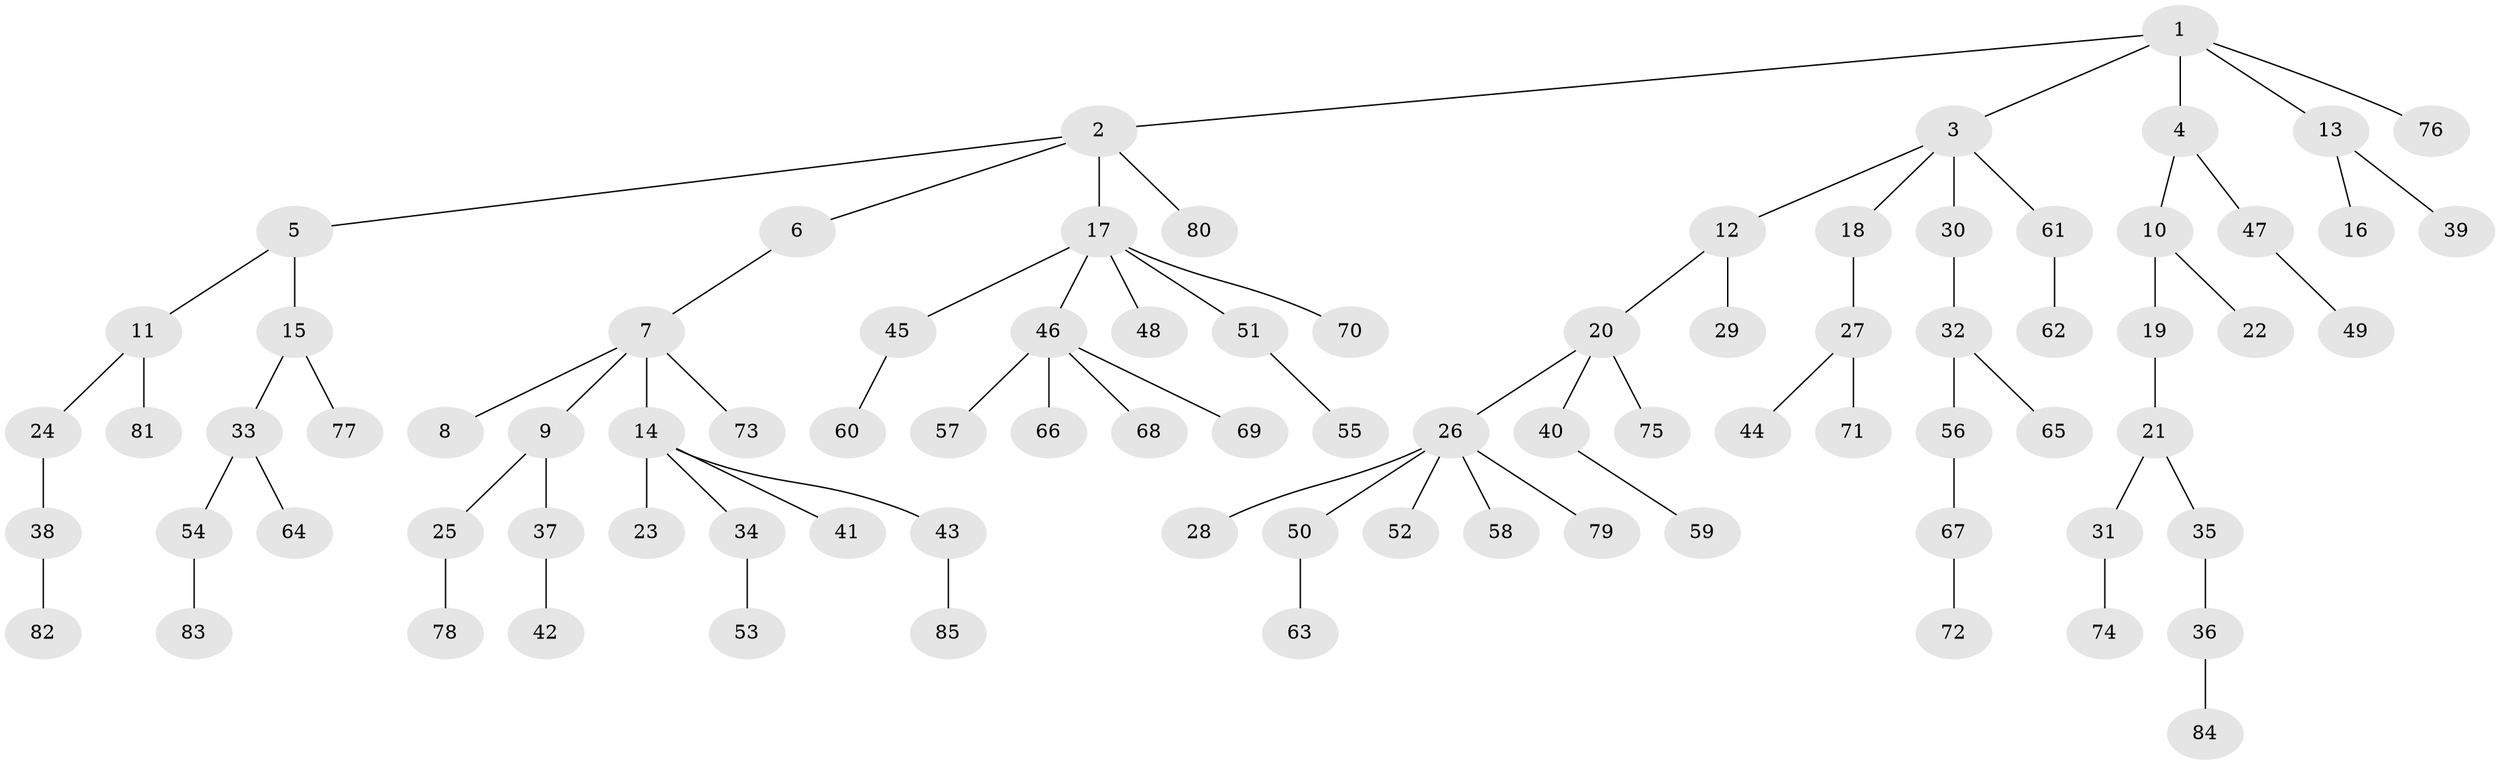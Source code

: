 // Generated by graph-tools (version 1.1) at 2025/53/03/09/25 04:53:08]
// undirected, 85 vertices, 84 edges
graph export_dot {
graph [start="1"]
  node [color=gray90,style=filled];
  1;
  2;
  3;
  4;
  5;
  6;
  7;
  8;
  9;
  10;
  11;
  12;
  13;
  14;
  15;
  16;
  17;
  18;
  19;
  20;
  21;
  22;
  23;
  24;
  25;
  26;
  27;
  28;
  29;
  30;
  31;
  32;
  33;
  34;
  35;
  36;
  37;
  38;
  39;
  40;
  41;
  42;
  43;
  44;
  45;
  46;
  47;
  48;
  49;
  50;
  51;
  52;
  53;
  54;
  55;
  56;
  57;
  58;
  59;
  60;
  61;
  62;
  63;
  64;
  65;
  66;
  67;
  68;
  69;
  70;
  71;
  72;
  73;
  74;
  75;
  76;
  77;
  78;
  79;
  80;
  81;
  82;
  83;
  84;
  85;
  1 -- 2;
  1 -- 3;
  1 -- 4;
  1 -- 13;
  1 -- 76;
  2 -- 5;
  2 -- 6;
  2 -- 17;
  2 -- 80;
  3 -- 12;
  3 -- 18;
  3 -- 30;
  3 -- 61;
  4 -- 10;
  4 -- 47;
  5 -- 11;
  5 -- 15;
  6 -- 7;
  7 -- 8;
  7 -- 9;
  7 -- 14;
  7 -- 73;
  9 -- 25;
  9 -- 37;
  10 -- 19;
  10 -- 22;
  11 -- 24;
  11 -- 81;
  12 -- 20;
  12 -- 29;
  13 -- 16;
  13 -- 39;
  14 -- 23;
  14 -- 34;
  14 -- 41;
  14 -- 43;
  15 -- 33;
  15 -- 77;
  17 -- 45;
  17 -- 46;
  17 -- 48;
  17 -- 51;
  17 -- 70;
  18 -- 27;
  19 -- 21;
  20 -- 26;
  20 -- 40;
  20 -- 75;
  21 -- 31;
  21 -- 35;
  24 -- 38;
  25 -- 78;
  26 -- 28;
  26 -- 50;
  26 -- 52;
  26 -- 58;
  26 -- 79;
  27 -- 44;
  27 -- 71;
  30 -- 32;
  31 -- 74;
  32 -- 56;
  32 -- 65;
  33 -- 54;
  33 -- 64;
  34 -- 53;
  35 -- 36;
  36 -- 84;
  37 -- 42;
  38 -- 82;
  40 -- 59;
  43 -- 85;
  45 -- 60;
  46 -- 57;
  46 -- 66;
  46 -- 68;
  46 -- 69;
  47 -- 49;
  50 -- 63;
  51 -- 55;
  54 -- 83;
  56 -- 67;
  61 -- 62;
  67 -- 72;
}
